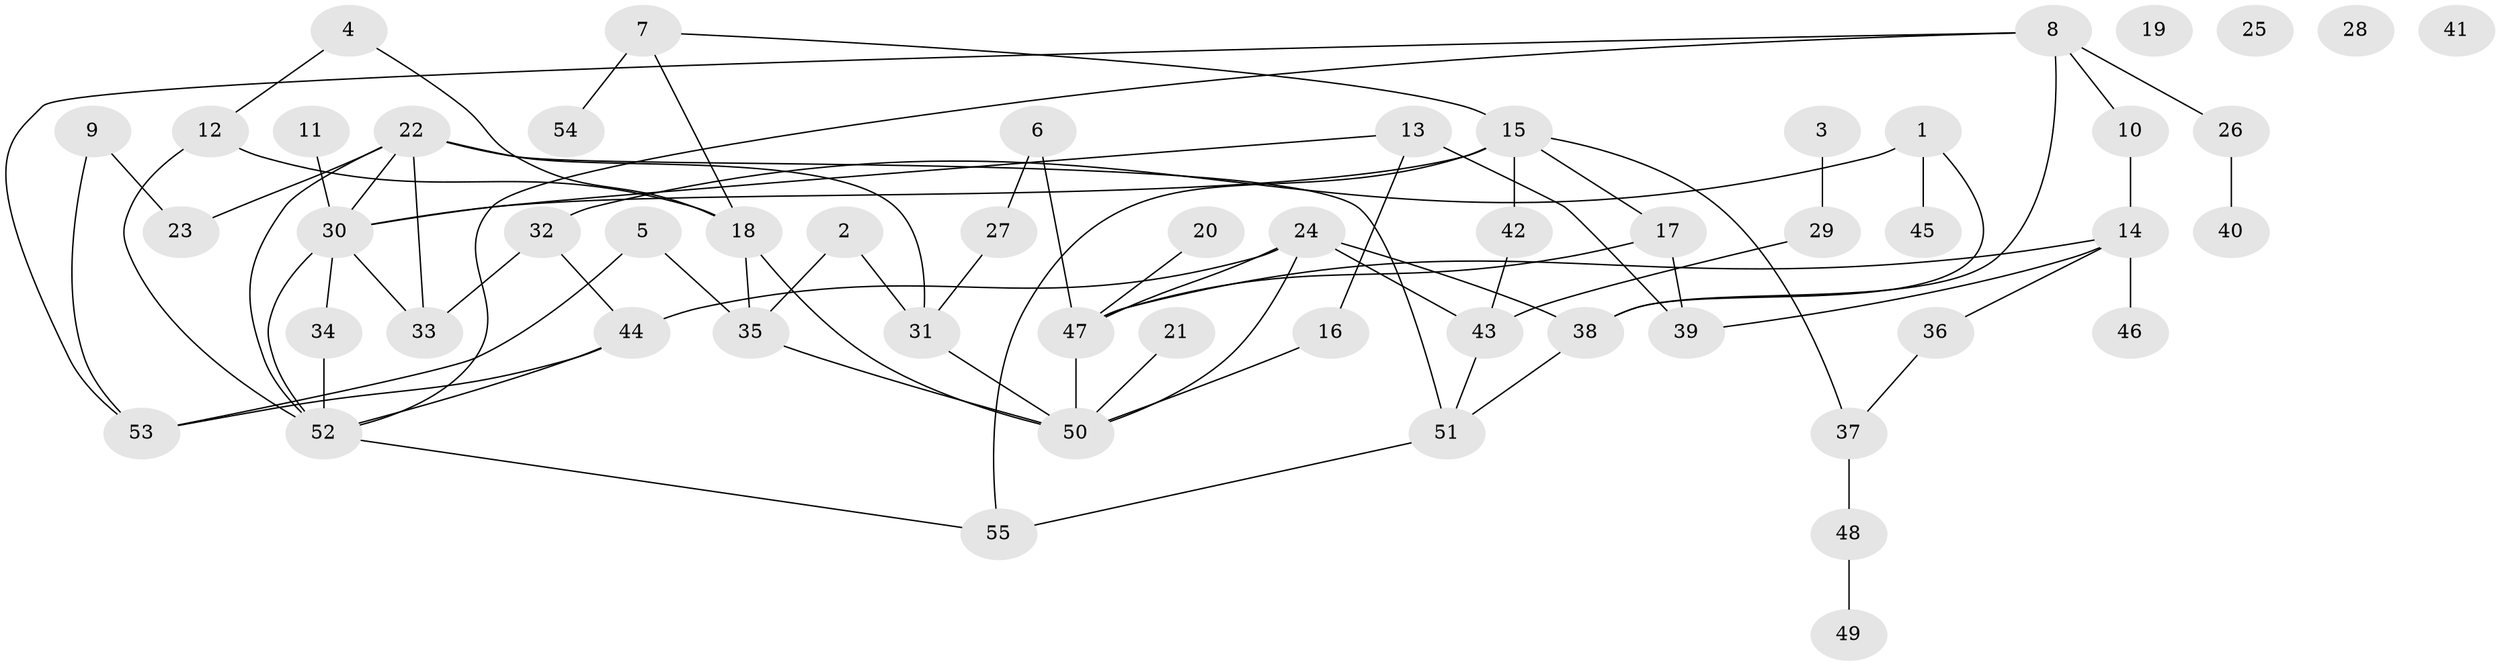 // coarse degree distribution, {5: 0.08333333333333333, 4: 0.20833333333333334, 6: 0.08333333333333333, 2: 0.16666666666666666, 7: 0.125, 8: 0.041666666666666664, 3: 0.08333333333333333, 1: 0.20833333333333334}
// Generated by graph-tools (version 1.1) at 2025/48/03/04/25 22:48:18]
// undirected, 55 vertices, 78 edges
graph export_dot {
  node [color=gray90,style=filled];
  1;
  2;
  3;
  4;
  5;
  6;
  7;
  8;
  9;
  10;
  11;
  12;
  13;
  14;
  15;
  16;
  17;
  18;
  19;
  20;
  21;
  22;
  23;
  24;
  25;
  26;
  27;
  28;
  29;
  30;
  31;
  32;
  33;
  34;
  35;
  36;
  37;
  38;
  39;
  40;
  41;
  42;
  43;
  44;
  45;
  46;
  47;
  48;
  49;
  50;
  51;
  52;
  53;
  54;
  55;
  1 -- 32;
  1 -- 38;
  1 -- 45;
  2 -- 31;
  2 -- 35;
  3 -- 29;
  4 -- 12;
  4 -- 18;
  5 -- 35;
  5 -- 53;
  6 -- 27;
  6 -- 47;
  7 -- 15;
  7 -- 18;
  7 -- 54;
  8 -- 10;
  8 -- 26;
  8 -- 38;
  8 -- 52;
  8 -- 53;
  9 -- 23;
  9 -- 53;
  10 -- 14;
  11 -- 30;
  12 -- 18;
  12 -- 52;
  13 -- 16;
  13 -- 30;
  13 -- 39;
  14 -- 36;
  14 -- 39;
  14 -- 46;
  14 -- 47;
  15 -- 17;
  15 -- 30;
  15 -- 37;
  15 -- 42;
  15 -- 55;
  16 -- 50;
  17 -- 39;
  17 -- 47;
  18 -- 35;
  18 -- 50;
  20 -- 47;
  21 -- 50;
  22 -- 23;
  22 -- 30;
  22 -- 31;
  22 -- 33;
  22 -- 51;
  22 -- 52;
  24 -- 38;
  24 -- 43;
  24 -- 44;
  24 -- 47;
  24 -- 50;
  26 -- 40;
  27 -- 31;
  29 -- 43;
  30 -- 33;
  30 -- 34;
  30 -- 52;
  31 -- 50;
  32 -- 33;
  32 -- 44;
  34 -- 52;
  35 -- 50;
  36 -- 37;
  37 -- 48;
  38 -- 51;
  42 -- 43;
  43 -- 51;
  44 -- 52;
  44 -- 53;
  47 -- 50;
  48 -- 49;
  51 -- 55;
  52 -- 55;
}
